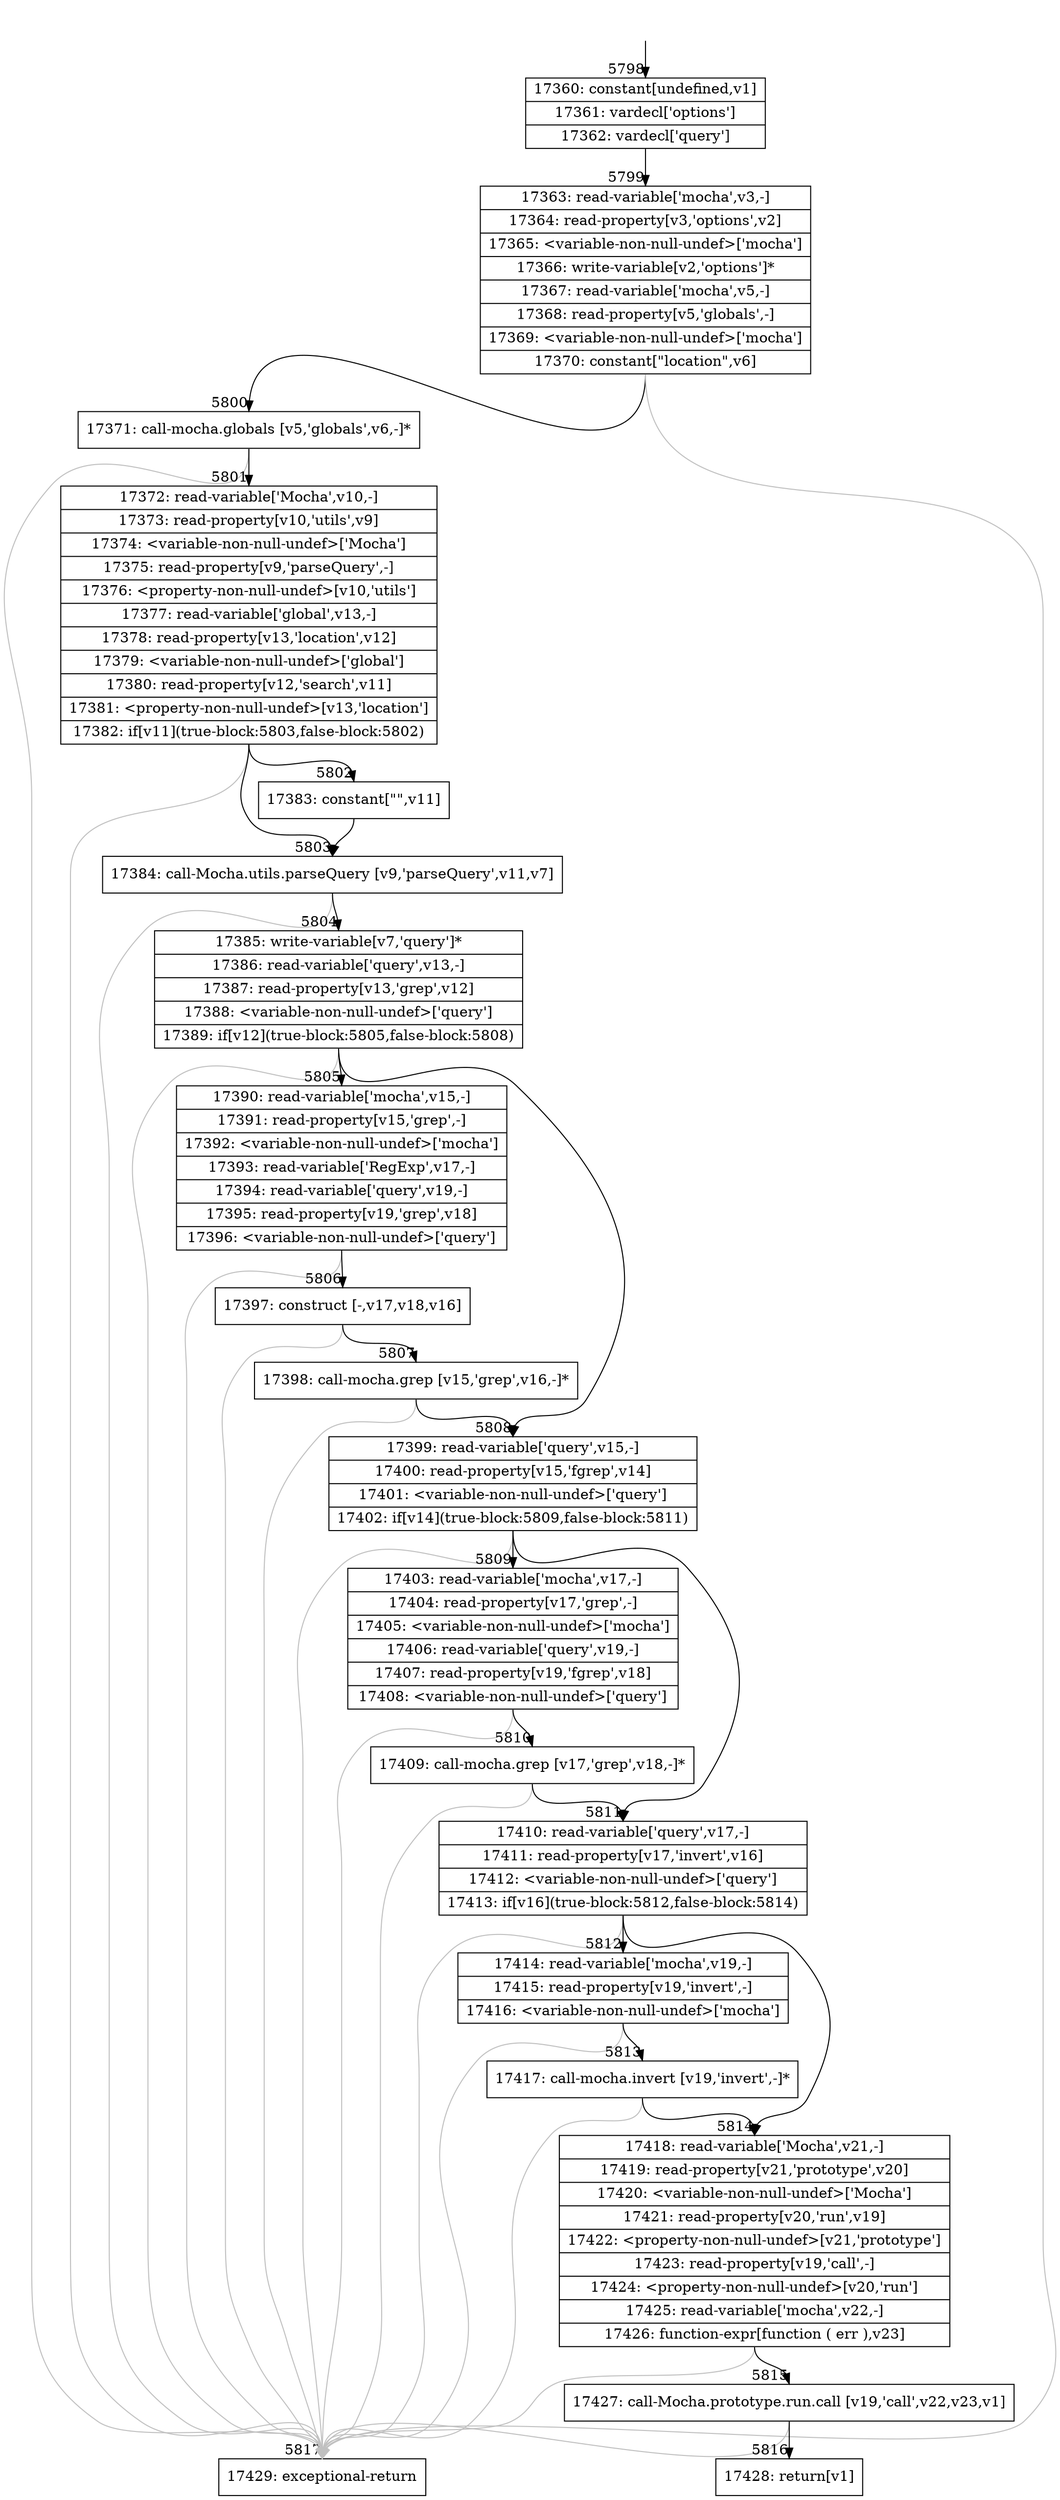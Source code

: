 digraph {
rankdir="TD"
BB_entry495[shape=none,label=""];
BB_entry495 -> BB5798 [tailport=s, headport=n, headlabel="    5798"]
BB5798 [shape=record label="{17360: constant[undefined,v1]|17361: vardecl['options']|17362: vardecl['query']}" ] 
BB5798 -> BB5799 [tailport=s, headport=n, headlabel="      5799"]
BB5799 [shape=record label="{17363: read-variable['mocha',v3,-]|17364: read-property[v3,'options',v2]|17365: \<variable-non-null-undef\>['mocha']|17366: write-variable[v2,'options']*|17367: read-variable['mocha',v5,-]|17368: read-property[v5,'globals',-]|17369: \<variable-non-null-undef\>['mocha']|17370: constant[\"location\",v6]}" ] 
BB5799 -> BB5800 [tailport=s, headport=n, headlabel="      5800"]
BB5799 -> BB5817 [tailport=s, headport=n, color=gray, headlabel="      5817"]
BB5800 [shape=record label="{17371: call-mocha.globals [v5,'globals',v6,-]*}" ] 
BB5800 -> BB5801 [tailport=s, headport=n, headlabel="      5801"]
BB5800 -> BB5817 [tailport=s, headport=n, color=gray]
BB5801 [shape=record label="{17372: read-variable['Mocha',v10,-]|17373: read-property[v10,'utils',v9]|17374: \<variable-non-null-undef\>['Mocha']|17375: read-property[v9,'parseQuery',-]|17376: \<property-non-null-undef\>[v10,'utils']|17377: read-variable['global',v13,-]|17378: read-property[v13,'location',v12]|17379: \<variable-non-null-undef\>['global']|17380: read-property[v12,'search',v11]|17381: \<property-non-null-undef\>[v13,'location']|17382: if[v11](true-block:5803,false-block:5802)}" ] 
BB5801 -> BB5803 [tailport=s, headport=n, headlabel="      5803"]
BB5801 -> BB5802 [tailport=s, headport=n, headlabel="      5802"]
BB5801 -> BB5817 [tailport=s, headport=n, color=gray]
BB5802 [shape=record label="{17383: constant[\"\",v11]}" ] 
BB5802 -> BB5803 [tailport=s, headport=n]
BB5803 [shape=record label="{17384: call-Mocha.utils.parseQuery [v9,'parseQuery',v11,v7]}" ] 
BB5803 -> BB5804 [tailport=s, headport=n, headlabel="      5804"]
BB5803 -> BB5817 [tailport=s, headport=n, color=gray]
BB5804 [shape=record label="{17385: write-variable[v7,'query']*|17386: read-variable['query',v13,-]|17387: read-property[v13,'grep',v12]|17388: \<variable-non-null-undef\>['query']|17389: if[v12](true-block:5805,false-block:5808)}" ] 
BB5804 -> BB5805 [tailport=s, headport=n, headlabel="      5805"]
BB5804 -> BB5808 [tailport=s, headport=n, headlabel="      5808"]
BB5804 -> BB5817 [tailport=s, headport=n, color=gray]
BB5805 [shape=record label="{17390: read-variable['mocha',v15,-]|17391: read-property[v15,'grep',-]|17392: \<variable-non-null-undef\>['mocha']|17393: read-variable['RegExp',v17,-]|17394: read-variable['query',v19,-]|17395: read-property[v19,'grep',v18]|17396: \<variable-non-null-undef\>['query']}" ] 
BB5805 -> BB5806 [tailport=s, headport=n, headlabel="      5806"]
BB5805 -> BB5817 [tailport=s, headport=n, color=gray]
BB5806 [shape=record label="{17397: construct [-,v17,v18,v16]}" ] 
BB5806 -> BB5807 [tailport=s, headport=n, headlabel="      5807"]
BB5806 -> BB5817 [tailport=s, headport=n, color=gray]
BB5807 [shape=record label="{17398: call-mocha.grep [v15,'grep',v16,-]*}" ] 
BB5807 -> BB5808 [tailport=s, headport=n]
BB5807 -> BB5817 [tailport=s, headport=n, color=gray]
BB5808 [shape=record label="{17399: read-variable['query',v15,-]|17400: read-property[v15,'fgrep',v14]|17401: \<variable-non-null-undef\>['query']|17402: if[v14](true-block:5809,false-block:5811)}" ] 
BB5808 -> BB5809 [tailport=s, headport=n, headlabel="      5809"]
BB5808 -> BB5811 [tailport=s, headport=n, headlabel="      5811"]
BB5808 -> BB5817 [tailport=s, headport=n, color=gray]
BB5809 [shape=record label="{17403: read-variable['mocha',v17,-]|17404: read-property[v17,'grep',-]|17405: \<variable-non-null-undef\>['mocha']|17406: read-variable['query',v19,-]|17407: read-property[v19,'fgrep',v18]|17408: \<variable-non-null-undef\>['query']}" ] 
BB5809 -> BB5810 [tailport=s, headport=n, headlabel="      5810"]
BB5809 -> BB5817 [tailport=s, headport=n, color=gray]
BB5810 [shape=record label="{17409: call-mocha.grep [v17,'grep',v18,-]*}" ] 
BB5810 -> BB5811 [tailport=s, headport=n]
BB5810 -> BB5817 [tailport=s, headport=n, color=gray]
BB5811 [shape=record label="{17410: read-variable['query',v17,-]|17411: read-property[v17,'invert',v16]|17412: \<variable-non-null-undef\>['query']|17413: if[v16](true-block:5812,false-block:5814)}" ] 
BB5811 -> BB5812 [tailport=s, headport=n, headlabel="      5812"]
BB5811 -> BB5814 [tailport=s, headport=n, headlabel="      5814"]
BB5811 -> BB5817 [tailport=s, headport=n, color=gray]
BB5812 [shape=record label="{17414: read-variable['mocha',v19,-]|17415: read-property[v19,'invert',-]|17416: \<variable-non-null-undef\>['mocha']}" ] 
BB5812 -> BB5813 [tailport=s, headport=n, headlabel="      5813"]
BB5812 -> BB5817 [tailport=s, headport=n, color=gray]
BB5813 [shape=record label="{17417: call-mocha.invert [v19,'invert',-]*}" ] 
BB5813 -> BB5814 [tailport=s, headport=n]
BB5813 -> BB5817 [tailport=s, headport=n, color=gray]
BB5814 [shape=record label="{17418: read-variable['Mocha',v21,-]|17419: read-property[v21,'prototype',v20]|17420: \<variable-non-null-undef\>['Mocha']|17421: read-property[v20,'run',v19]|17422: \<property-non-null-undef\>[v21,'prototype']|17423: read-property[v19,'call',-]|17424: \<property-non-null-undef\>[v20,'run']|17425: read-variable['mocha',v22,-]|17426: function-expr[function ( err ),v23]}" ] 
BB5814 -> BB5815 [tailport=s, headport=n, headlabel="      5815"]
BB5814 -> BB5817 [tailport=s, headport=n, color=gray]
BB5815 [shape=record label="{17427: call-Mocha.prototype.run.call [v19,'call',v22,v23,v1]}" ] 
BB5815 -> BB5816 [tailport=s, headport=n, headlabel="      5816"]
BB5815 -> BB5817 [tailport=s, headport=n, color=gray]
BB5816 [shape=record label="{17428: return[v1]}" ] 
BB5817 [shape=record label="{17429: exceptional-return}" ] 
//#$~ 6555
}
